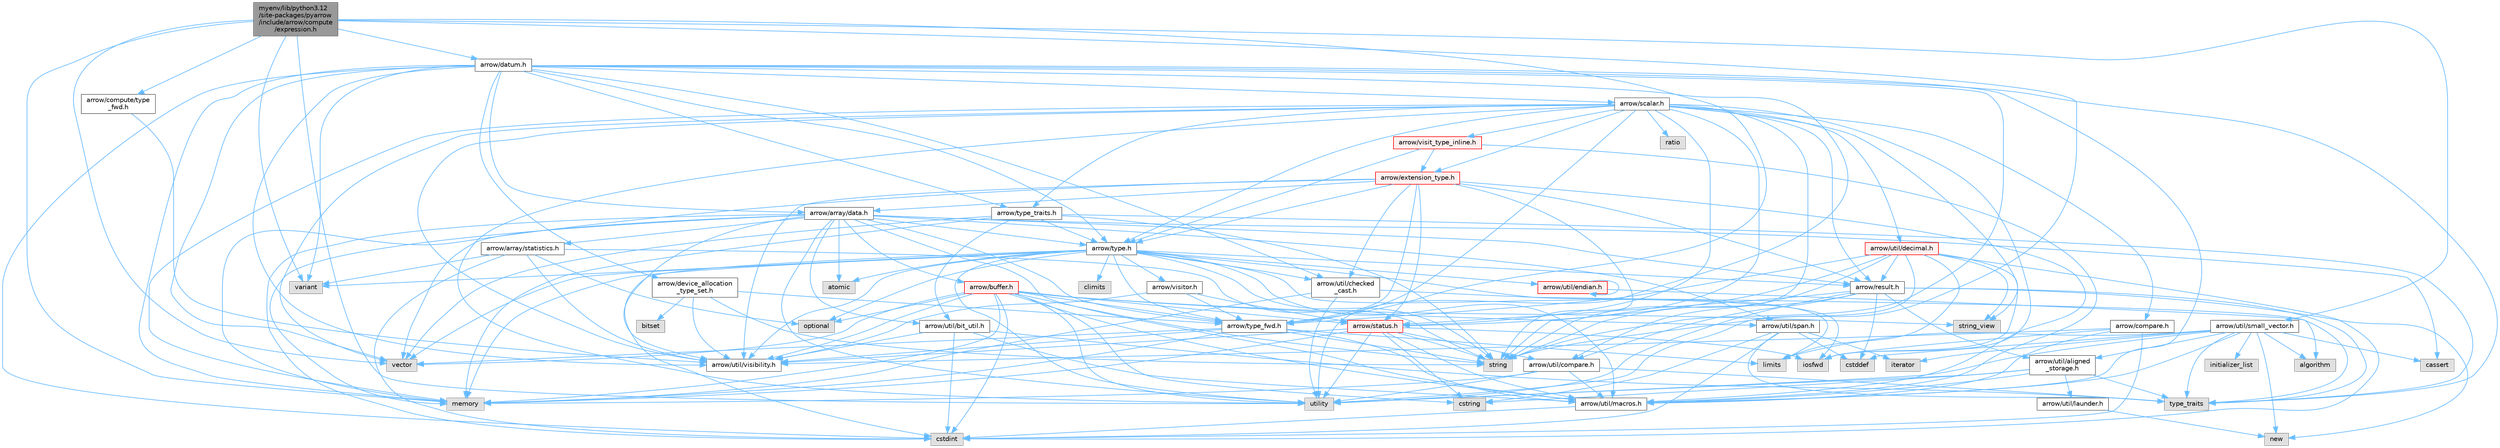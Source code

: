 digraph "myenv/lib/python3.12/site-packages/pyarrow/include/arrow/compute/expression.h"
{
 // LATEX_PDF_SIZE
  bgcolor="transparent";
  edge [fontname=Helvetica,fontsize=10,labelfontname=Helvetica,labelfontsize=10];
  node [fontname=Helvetica,fontsize=10,shape=box,height=0.2,width=0.4];
  Node1 [id="Node000001",label="myenv/lib/python3.12\l/site-packages/pyarrow\l/include/arrow/compute\l/expression.h",height=0.2,width=0.4,color="gray40", fillcolor="grey60", style="filled", fontcolor="black",tooltip=" "];
  Node1 -> Node2 [id="edge1_Node000001_Node000002",color="steelblue1",style="solid",tooltip=" "];
  Node2 [id="Node000002",label="memory",height=0.2,width=0.4,color="grey60", fillcolor="#E0E0E0", style="filled",tooltip=" "];
  Node1 -> Node3 [id="edge2_Node000001_Node000003",color="steelblue1",style="solid",tooltip=" "];
  Node3 [id="Node000003",label="string",height=0.2,width=0.4,color="grey60", fillcolor="#E0E0E0", style="filled",tooltip=" "];
  Node1 -> Node4 [id="edge3_Node000001_Node000004",color="steelblue1",style="solid",tooltip=" "];
  Node4 [id="Node000004",label="utility",height=0.2,width=0.4,color="grey60", fillcolor="#E0E0E0", style="filled",tooltip=" "];
  Node1 -> Node5 [id="edge4_Node000001_Node000005",color="steelblue1",style="solid",tooltip=" "];
  Node5 [id="Node000005",label="variant",height=0.2,width=0.4,color="grey60", fillcolor="#E0E0E0", style="filled",tooltip=" "];
  Node1 -> Node6 [id="edge5_Node000001_Node000006",color="steelblue1",style="solid",tooltip=" "];
  Node6 [id="Node000006",label="vector",height=0.2,width=0.4,color="grey60", fillcolor="#E0E0E0", style="filled",tooltip=" "];
  Node1 -> Node7 [id="edge6_Node000001_Node000007",color="steelblue1",style="solid",tooltip=" "];
  Node7 [id="Node000007",label="arrow/compute/type\l_fwd.h",height=0.2,width=0.4,color="grey40", fillcolor="white", style="filled",URL="$arrow_2compute_2type__fwd_8h.html",tooltip=" "];
  Node7 -> Node8 [id="edge7_Node000007_Node000008",color="steelblue1",style="solid",tooltip=" "];
  Node8 [id="Node000008",label="arrow/util/visibility.h",height=0.2,width=0.4,color="grey40", fillcolor="white", style="filled",URL="$include_2arrow_2util_2visibility_8h.html",tooltip=" "];
  Node1 -> Node9 [id="edge8_Node000001_Node000009",color="steelblue1",style="solid",tooltip=" "];
  Node9 [id="Node000009",label="arrow/datum.h",height=0.2,width=0.4,color="grey40", fillcolor="white", style="filled",URL="$datum_8h.html",tooltip=" "];
  Node9 -> Node10 [id="edge9_Node000009_Node000010",color="steelblue1",style="solid",tooltip=" "];
  Node10 [id="Node000010",label="cstdint",height=0.2,width=0.4,color="grey60", fillcolor="#E0E0E0", style="filled",tooltip=" "];
  Node9 -> Node2 [id="edge10_Node000009_Node000002",color="steelblue1",style="solid",tooltip=" "];
  Node9 -> Node3 [id="edge11_Node000009_Node000003",color="steelblue1",style="solid",tooltip=" "];
  Node9 -> Node11 [id="edge12_Node000009_Node000011",color="steelblue1",style="solid",tooltip=" "];
  Node11 [id="Node000011",label="type_traits",height=0.2,width=0.4,color="grey60", fillcolor="#E0E0E0", style="filled",tooltip=" "];
  Node9 -> Node4 [id="edge13_Node000009_Node000004",color="steelblue1",style="solid",tooltip=" "];
  Node9 -> Node5 [id="edge14_Node000009_Node000005",color="steelblue1",style="solid",tooltip=" "];
  Node9 -> Node6 [id="edge15_Node000009_Node000006",color="steelblue1",style="solid",tooltip=" "];
  Node9 -> Node12 [id="edge16_Node000009_Node000012",color="steelblue1",style="solid",tooltip=" "];
  Node12 [id="Node000012",label="arrow/array/data.h",height=0.2,width=0.4,color="grey40", fillcolor="white", style="filled",URL="$data_8h.html",tooltip=" "];
  Node12 -> Node13 [id="edge17_Node000012_Node000013",color="steelblue1",style="solid",tooltip=" "];
  Node13 [id="Node000013",label="atomic",height=0.2,width=0.4,color="grey60", fillcolor="#E0E0E0", style="filled",tooltip=" "];
  Node12 -> Node14 [id="edge18_Node000012_Node000014",color="steelblue1",style="solid",tooltip=" "];
  Node14 [id="Node000014",label="cassert",height=0.2,width=0.4,color="grey60", fillcolor="#E0E0E0", style="filled",tooltip=" "];
  Node12 -> Node10 [id="edge19_Node000012_Node000010",color="steelblue1",style="solid",tooltip=" "];
  Node12 -> Node2 [id="edge20_Node000012_Node000002",color="steelblue1",style="solid",tooltip=" "];
  Node12 -> Node4 [id="edge21_Node000012_Node000004",color="steelblue1",style="solid",tooltip=" "];
  Node12 -> Node6 [id="edge22_Node000012_Node000006",color="steelblue1",style="solid",tooltip=" "];
  Node12 -> Node15 [id="edge23_Node000012_Node000015",color="steelblue1",style="solid",tooltip=" "];
  Node15 [id="Node000015",label="arrow/array/statistics.h",height=0.2,width=0.4,color="grey40", fillcolor="white", style="filled",URL="$arrow_2array_2statistics_8h.html",tooltip=" "];
  Node15 -> Node10 [id="edge24_Node000015_Node000010",color="steelblue1",style="solid",tooltip=" "];
  Node15 -> Node16 [id="edge25_Node000015_Node000016",color="steelblue1",style="solid",tooltip=" "];
  Node16 [id="Node000016",label="optional",height=0.2,width=0.4,color="grey60", fillcolor="#E0E0E0", style="filled",tooltip=" "];
  Node15 -> Node3 [id="edge26_Node000015_Node000003",color="steelblue1",style="solid",tooltip=" "];
  Node15 -> Node5 [id="edge27_Node000015_Node000005",color="steelblue1",style="solid",tooltip=" "];
  Node15 -> Node8 [id="edge28_Node000015_Node000008",color="steelblue1",style="solid",tooltip=" "];
  Node12 -> Node17 [id="edge29_Node000012_Node000017",color="steelblue1",style="solid",tooltip=" "];
  Node17 [id="Node000017",label="arrow/buffer.h",height=0.2,width=0.4,color="red", fillcolor="#FFF0F0", style="filled",URL="$buffer_8h.html",tooltip=" "];
  Node17 -> Node10 [id="edge30_Node000017_Node000010",color="steelblue1",style="solid",tooltip=" "];
  Node17 -> Node18 [id="edge31_Node000017_Node000018",color="steelblue1",style="solid",tooltip=" "];
  Node18 [id="Node000018",label="cstring",height=0.2,width=0.4,color="grey60", fillcolor="#E0E0E0", style="filled",tooltip=" "];
  Node17 -> Node2 [id="edge32_Node000017_Node000002",color="steelblue1",style="solid",tooltip=" "];
  Node17 -> Node16 [id="edge33_Node000017_Node000016",color="steelblue1",style="solid",tooltip=" "];
  Node17 -> Node3 [id="edge34_Node000017_Node000003",color="steelblue1",style="solid",tooltip=" "];
  Node17 -> Node19 [id="edge35_Node000017_Node000019",color="steelblue1",style="solid",tooltip=" "];
  Node19 [id="Node000019",label="string_view",height=0.2,width=0.4,color="grey60", fillcolor="#E0E0E0", style="filled",tooltip=" "];
  Node17 -> Node4 [id="edge36_Node000017_Node000004",color="steelblue1",style="solid",tooltip=" "];
  Node17 -> Node6 [id="edge37_Node000017_Node000006",color="steelblue1",style="solid",tooltip=" "];
  Node17 -> Node29 [id="edge38_Node000017_Node000029",color="steelblue1",style="solid",tooltip=" "];
  Node29 [id="Node000029",label="arrow/status.h",height=0.2,width=0.4,color="red", fillcolor="#FFF0F0", style="filled",URL="$status_8h.html",tooltip=" "];
  Node29 -> Node18 [id="edge39_Node000029_Node000018",color="steelblue1",style="solid",tooltip=" "];
  Node29 -> Node30 [id="edge40_Node000029_Node000030",color="steelblue1",style="solid",tooltip=" "];
  Node30 [id="Node000030",label="iosfwd",height=0.2,width=0.4,color="grey60", fillcolor="#E0E0E0", style="filled",tooltip=" "];
  Node29 -> Node2 [id="edge41_Node000029_Node000002",color="steelblue1",style="solid",tooltip=" "];
  Node29 -> Node3 [id="edge42_Node000029_Node000003",color="steelblue1",style="solid",tooltip=" "];
  Node29 -> Node4 [id="edge43_Node000029_Node000004",color="steelblue1",style="solid",tooltip=" "];
  Node29 -> Node31 [id="edge44_Node000029_Node000031",color="steelblue1",style="solid",tooltip=" "];
  Node31 [id="Node000031",label="arrow/util/compare.h",height=0.2,width=0.4,color="grey40", fillcolor="white", style="filled",URL="$util_2compare_8h.html",tooltip=" "];
  Node31 -> Node2 [id="edge45_Node000031_Node000002",color="steelblue1",style="solid",tooltip=" "];
  Node31 -> Node11 [id="edge46_Node000031_Node000011",color="steelblue1",style="solid",tooltip=" "];
  Node31 -> Node4 [id="edge47_Node000031_Node000004",color="steelblue1",style="solid",tooltip=" "];
  Node31 -> Node25 [id="edge48_Node000031_Node000025",color="steelblue1",style="solid",tooltip=" "];
  Node25 [id="Node000025",label="arrow/util/macros.h",height=0.2,width=0.4,color="grey40", fillcolor="white", style="filled",URL="$macros_8h.html",tooltip=" "];
  Node25 -> Node10 [id="edge49_Node000025_Node000010",color="steelblue1",style="solid",tooltip=" "];
  Node29 -> Node25 [id="edge50_Node000029_Node000025",color="steelblue1",style="solid",tooltip=" "];
  Node29 -> Node8 [id="edge51_Node000029_Node000008",color="steelblue1",style="solid",tooltip=" "];
  Node17 -> Node23 [id="edge52_Node000017_Node000023",color="steelblue1",style="solid",tooltip=" "];
  Node23 [id="Node000023",label="arrow/type_fwd.h",height=0.2,width=0.4,color="grey40", fillcolor="white", style="filled",URL="$arrow_2type__fwd_8h.html",tooltip=" "];
  Node23 -> Node24 [id="edge53_Node000023_Node000024",color="steelblue1",style="solid",tooltip=" "];
  Node24 [id="Node000024",label="limits",height=0.2,width=0.4,color="grey60", fillcolor="#E0E0E0", style="filled",tooltip=" "];
  Node23 -> Node2 [id="edge54_Node000023_Node000002",color="steelblue1",style="solid",tooltip=" "];
  Node23 -> Node3 [id="edge55_Node000023_Node000003",color="steelblue1",style="solid",tooltip=" "];
  Node23 -> Node6 [id="edge56_Node000023_Node000006",color="steelblue1",style="solid",tooltip=" "];
  Node23 -> Node25 [id="edge57_Node000023_Node000025",color="steelblue1",style="solid",tooltip=" "];
  Node23 -> Node8 [id="edge58_Node000023_Node000008",color="steelblue1",style="solid",tooltip=" "];
  Node17 -> Node25 [id="edge59_Node000017_Node000025",color="steelblue1",style="solid",tooltip=" "];
  Node17 -> Node36 [id="edge60_Node000017_Node000036",color="steelblue1",style="solid",tooltip=" "];
  Node36 [id="Node000036",label="arrow/util/span.h",height=0.2,width=0.4,color="grey40", fillcolor="white", style="filled",URL="$span_8h.html",tooltip=" "];
  Node36 -> Node27 [id="edge61_Node000036_Node000027",color="steelblue1",style="solid",tooltip=" "];
  Node27 [id="Node000027",label="cstddef",height=0.2,width=0.4,color="grey60", fillcolor="#E0E0E0", style="filled",tooltip=" "];
  Node36 -> Node10 [id="edge62_Node000036_Node000010",color="steelblue1",style="solid",tooltip=" "];
  Node36 -> Node18 [id="edge63_Node000036_Node000018",color="steelblue1",style="solid",tooltip=" "];
  Node36 -> Node37 [id="edge64_Node000036_Node000037",color="steelblue1",style="solid",tooltip=" "];
  Node37 [id="Node000037",label="iterator",height=0.2,width=0.4,color="grey60", fillcolor="#E0E0E0", style="filled",tooltip=" "];
  Node36 -> Node11 [id="edge65_Node000036_Node000011",color="steelblue1",style="solid",tooltip=" "];
  Node17 -> Node8 [id="edge66_Node000017_Node000008",color="steelblue1",style="solid",tooltip=" "];
  Node12 -> Node26 [id="edge67_Node000012_Node000026",color="steelblue1",style="solid",tooltip=" "];
  Node26 [id="Node000026",label="arrow/result.h",height=0.2,width=0.4,color="grey40", fillcolor="white", style="filled",URL="$result_8h.html",tooltip=" "];
  Node26 -> Node27 [id="edge68_Node000026_Node000027",color="steelblue1",style="solid",tooltip=" "];
  Node26 -> Node28 [id="edge69_Node000026_Node000028",color="steelblue1",style="solid",tooltip=" "];
  Node28 [id="Node000028",label="new",height=0.2,width=0.4,color="grey60", fillcolor="#E0E0E0", style="filled",tooltip=" "];
  Node26 -> Node3 [id="edge70_Node000026_Node000003",color="steelblue1",style="solid",tooltip=" "];
  Node26 -> Node11 [id="edge71_Node000026_Node000011",color="steelblue1",style="solid",tooltip=" "];
  Node26 -> Node4 [id="edge72_Node000026_Node000004",color="steelblue1",style="solid",tooltip=" "];
  Node26 -> Node29 [id="edge73_Node000026_Node000029",color="steelblue1",style="solid",tooltip=" "];
  Node26 -> Node34 [id="edge74_Node000026_Node000034",color="steelblue1",style="solid",tooltip=" "];
  Node34 [id="Node000034",label="arrow/util/aligned\l_storage.h",height=0.2,width=0.4,color="grey40", fillcolor="white", style="filled",URL="$aligned__storage_8h.html",tooltip=" "];
  Node34 -> Node18 [id="edge75_Node000034_Node000018",color="steelblue1",style="solid",tooltip=" "];
  Node34 -> Node11 [id="edge76_Node000034_Node000011",color="steelblue1",style="solid",tooltip=" "];
  Node34 -> Node4 [id="edge77_Node000034_Node000004",color="steelblue1",style="solid",tooltip=" "];
  Node34 -> Node35 [id="edge78_Node000034_Node000035",color="steelblue1",style="solid",tooltip=" "];
  Node35 [id="Node000035",label="arrow/util/launder.h",height=0.2,width=0.4,color="grey40", fillcolor="white", style="filled",URL="$launder_8h.html",tooltip=" "];
  Node35 -> Node28 [id="edge79_Node000035_Node000028",color="steelblue1",style="solid",tooltip=" "];
  Node34 -> Node25 [id="edge80_Node000034_Node000025",color="steelblue1",style="solid",tooltip=" "];
  Node26 -> Node31 [id="edge81_Node000026_Node000031",color="steelblue1",style="solid",tooltip=" "];
  Node12 -> Node38 [id="edge82_Node000012_Node000038",color="steelblue1",style="solid",tooltip=" "];
  Node38 [id="Node000038",label="arrow/type.h",height=0.2,width=0.4,color="grey40", fillcolor="white", style="filled",URL="$type_8h.html",tooltip=" "];
  Node38 -> Node13 [id="edge83_Node000038_Node000013",color="steelblue1",style="solid",tooltip=" "];
  Node38 -> Node39 [id="edge84_Node000038_Node000039",color="steelblue1",style="solid",tooltip=" "];
  Node39 [id="Node000039",label="climits",height=0.2,width=0.4,color="grey60", fillcolor="#E0E0E0", style="filled",tooltip=" "];
  Node38 -> Node10 [id="edge85_Node000038_Node000010",color="steelblue1",style="solid",tooltip=" "];
  Node38 -> Node30 [id="edge86_Node000038_Node000030",color="steelblue1",style="solid",tooltip=" "];
  Node38 -> Node24 [id="edge87_Node000038_Node000024",color="steelblue1",style="solid",tooltip=" "];
  Node38 -> Node2 [id="edge88_Node000038_Node000002",color="steelblue1",style="solid",tooltip=" "];
  Node38 -> Node16 [id="edge89_Node000038_Node000016",color="steelblue1",style="solid",tooltip=" "];
  Node38 -> Node3 [id="edge90_Node000038_Node000003",color="steelblue1",style="solid",tooltip=" "];
  Node38 -> Node4 [id="edge91_Node000038_Node000004",color="steelblue1",style="solid",tooltip=" "];
  Node38 -> Node5 [id="edge92_Node000038_Node000005",color="steelblue1",style="solid",tooltip=" "];
  Node38 -> Node6 [id="edge93_Node000038_Node000006",color="steelblue1",style="solid",tooltip=" "];
  Node38 -> Node26 [id="edge94_Node000038_Node000026",color="steelblue1",style="solid",tooltip=" "];
  Node38 -> Node23 [id="edge95_Node000038_Node000023",color="steelblue1",style="solid",tooltip=" "];
  Node38 -> Node40 [id="edge96_Node000038_Node000040",color="steelblue1",style="solid",tooltip=" "];
  Node40 [id="Node000040",label="arrow/util/checked\l_cast.h",height=0.2,width=0.4,color="grey40", fillcolor="white", style="filled",URL="$checked__cast_8h.html",tooltip=" "];
  Node40 -> Node2 [id="edge97_Node000040_Node000002",color="steelblue1",style="solid",tooltip=" "];
  Node40 -> Node11 [id="edge98_Node000040_Node000011",color="steelblue1",style="solid",tooltip=" "];
  Node40 -> Node4 [id="edge99_Node000040_Node000004",color="steelblue1",style="solid",tooltip=" "];
  Node38 -> Node41 [id="edge100_Node000038_Node000041",color="steelblue1",style="solid",tooltip=" "];
  Node41 [id="Node000041",label="arrow/util/endian.h",height=0.2,width=0.4,color="red", fillcolor="#FFF0F0", style="filled",URL="$endian_8h.html",tooltip=" "];
  Node41 -> Node41 [id="edge101_Node000041_Node000041",color="steelblue1",style="solid",tooltip=" "];
  Node41 -> Node42 [id="edge102_Node000041_Node000042",color="steelblue1",style="solid",tooltip=" "];
  Node42 [id="Node000042",label="algorithm",height=0.2,width=0.4,color="grey60", fillcolor="#E0E0E0", style="filled",tooltip=" "];
  Node38 -> Node25 [id="edge103_Node000038_Node000025",color="steelblue1",style="solid",tooltip=" "];
  Node38 -> Node8 [id="edge104_Node000038_Node000008",color="steelblue1",style="solid",tooltip=" "];
  Node38 -> Node46 [id="edge105_Node000038_Node000046",color="steelblue1",style="solid",tooltip=" "];
  Node46 [id="Node000046",label="arrow/visitor.h",height=0.2,width=0.4,color="grey40", fillcolor="white", style="filled",URL="$visitor_8h.html",tooltip=" "];
  Node46 -> Node29 [id="edge106_Node000046_Node000029",color="steelblue1",style="solid",tooltip=" "];
  Node46 -> Node23 [id="edge107_Node000046_Node000023",color="steelblue1",style="solid",tooltip=" "];
  Node46 -> Node8 [id="edge108_Node000046_Node000008",color="steelblue1",style="solid",tooltip=" "];
  Node12 -> Node23 [id="edge109_Node000012_Node000023",color="steelblue1",style="solid",tooltip=" "];
  Node12 -> Node47 [id="edge110_Node000012_Node000047",color="steelblue1",style="solid",tooltip=" "];
  Node47 [id="Node000047",label="arrow/util/bit_util.h",height=0.2,width=0.4,color="grey40", fillcolor="white", style="filled",URL="$bit__util_8h.html",tooltip=" "];
  Node47 -> Node10 [id="edge111_Node000047_Node000010",color="steelblue1",style="solid",tooltip=" "];
  Node47 -> Node11 [id="edge112_Node000047_Node000011",color="steelblue1",style="solid",tooltip=" "];
  Node47 -> Node25 [id="edge113_Node000047_Node000025",color="steelblue1",style="solid",tooltip=" "];
  Node47 -> Node8 [id="edge114_Node000047_Node000008",color="steelblue1",style="solid",tooltip=" "];
  Node12 -> Node25 [id="edge115_Node000012_Node000025",color="steelblue1",style="solid",tooltip=" "];
  Node12 -> Node36 [id="edge116_Node000012_Node000036",color="steelblue1",style="solid",tooltip=" "];
  Node12 -> Node8 [id="edge117_Node000012_Node000008",color="steelblue1",style="solid",tooltip=" "];
  Node9 -> Node48 [id="edge118_Node000009_Node000048",color="steelblue1",style="solid",tooltip=" "];
  Node48 [id="Node000048",label="arrow/device_allocation\l_type_set.h",height=0.2,width=0.4,color="grey40", fillcolor="white", style="filled",URL="$device__allocation__type__set_8h.html",tooltip=" "];
  Node48 -> Node49 [id="edge119_Node000048_Node000049",color="steelblue1",style="solid",tooltip=" "];
  Node49 [id="Node000049",label="bitset",height=0.2,width=0.4,color="grey60", fillcolor="#E0E0E0", style="filled",tooltip=" "];
  Node48 -> Node3 [id="edge120_Node000048_Node000003",color="steelblue1",style="solid",tooltip=" "];
  Node48 -> Node23 [id="edge121_Node000048_Node000023",color="steelblue1",style="solid",tooltip=" "];
  Node48 -> Node8 [id="edge122_Node000048_Node000008",color="steelblue1",style="solid",tooltip=" "];
  Node9 -> Node50 [id="edge123_Node000009_Node000050",color="steelblue1",style="solid",tooltip=" "];
  Node50 [id="Node000050",label="arrow/scalar.h",height=0.2,width=0.4,color="grey40", fillcolor="white", style="filled",URL="$scalar_8h.html",tooltip=" "];
  Node50 -> Node30 [id="edge124_Node000050_Node000030",color="steelblue1",style="solid",tooltip=" "];
  Node50 -> Node2 [id="edge125_Node000050_Node000002",color="steelblue1",style="solid",tooltip=" "];
  Node50 -> Node51 [id="edge126_Node000050_Node000051",color="steelblue1",style="solid",tooltip=" "];
  Node51 [id="Node000051",label="ratio",height=0.2,width=0.4,color="grey60", fillcolor="#E0E0E0", style="filled",tooltip=" "];
  Node50 -> Node3 [id="edge127_Node000050_Node000003",color="steelblue1",style="solid",tooltip=" "];
  Node50 -> Node19 [id="edge128_Node000050_Node000019",color="steelblue1",style="solid",tooltip=" "];
  Node50 -> Node4 [id="edge129_Node000050_Node000004",color="steelblue1",style="solid",tooltip=" "];
  Node50 -> Node6 [id="edge130_Node000050_Node000006",color="steelblue1",style="solid",tooltip=" "];
  Node50 -> Node52 [id="edge131_Node000050_Node000052",color="steelblue1",style="solid",tooltip=" "];
  Node52 [id="Node000052",label="arrow/compare.h",height=0.2,width=0.4,color="grey40", fillcolor="white", style="filled",URL="$compare_8h.html",tooltip=" "];
  Node52 -> Node10 [id="edge132_Node000052_Node000010",color="steelblue1",style="solid",tooltip=" "];
  Node52 -> Node30 [id="edge133_Node000052_Node000030",color="steelblue1",style="solid",tooltip=" "];
  Node52 -> Node25 [id="edge134_Node000052_Node000025",color="steelblue1",style="solid",tooltip=" "];
  Node52 -> Node8 [id="edge135_Node000052_Node000008",color="steelblue1",style="solid",tooltip=" "];
  Node50 -> Node53 [id="edge136_Node000050_Node000053",color="steelblue1",style="solid",tooltip=" "];
  Node53 [id="Node000053",label="arrow/extension_type.h",height=0.2,width=0.4,color="red", fillcolor="#FFF0F0", style="filled",URL="$include_2arrow_2extension__type_8h.html",tooltip=" "];
  Node53 -> Node2 [id="edge137_Node000053_Node000002",color="steelblue1",style="solid",tooltip=" "];
  Node53 -> Node3 [id="edge138_Node000053_Node000003",color="steelblue1",style="solid",tooltip=" "];
  Node53 -> Node12 [id="edge139_Node000053_Node000012",color="steelblue1",style="solid",tooltip=" "];
  Node53 -> Node26 [id="edge140_Node000053_Node000026",color="steelblue1",style="solid",tooltip=" "];
  Node53 -> Node29 [id="edge141_Node000053_Node000029",color="steelblue1",style="solid",tooltip=" "];
  Node53 -> Node38 [id="edge142_Node000053_Node000038",color="steelblue1",style="solid",tooltip=" "];
  Node53 -> Node23 [id="edge143_Node000053_Node000023",color="steelblue1",style="solid",tooltip=" "];
  Node53 -> Node40 [id="edge144_Node000053_Node000040",color="steelblue1",style="solid",tooltip=" "];
  Node53 -> Node25 [id="edge145_Node000053_Node000025",color="steelblue1",style="solid",tooltip=" "];
  Node53 -> Node8 [id="edge146_Node000053_Node000008",color="steelblue1",style="solid",tooltip=" "];
  Node50 -> Node26 [id="edge147_Node000050_Node000026",color="steelblue1",style="solid",tooltip=" "];
  Node50 -> Node29 [id="edge148_Node000050_Node000029",color="steelblue1",style="solid",tooltip=" "];
  Node50 -> Node38 [id="edge149_Node000050_Node000038",color="steelblue1",style="solid",tooltip=" "];
  Node50 -> Node23 [id="edge150_Node000050_Node000023",color="steelblue1",style="solid",tooltip=" "];
  Node50 -> Node55 [id="edge151_Node000050_Node000055",color="steelblue1",style="solid",tooltip=" "];
  Node55 [id="Node000055",label="arrow/type_traits.h",height=0.2,width=0.4,color="grey40", fillcolor="white", style="filled",URL="$include_2arrow_2type__traits_8h.html",tooltip=" "];
  Node55 -> Node2 [id="edge152_Node000055_Node000002",color="steelblue1",style="solid",tooltip=" "];
  Node55 -> Node3 [id="edge153_Node000055_Node000003",color="steelblue1",style="solid",tooltip=" "];
  Node55 -> Node11 [id="edge154_Node000055_Node000011",color="steelblue1",style="solid",tooltip=" "];
  Node55 -> Node6 [id="edge155_Node000055_Node000006",color="steelblue1",style="solid",tooltip=" "];
  Node55 -> Node38 [id="edge156_Node000055_Node000038",color="steelblue1",style="solid",tooltip=" "];
  Node55 -> Node47 [id="edge157_Node000055_Node000047",color="steelblue1",style="solid",tooltip=" "];
  Node50 -> Node31 [id="edge158_Node000050_Node000031",color="steelblue1",style="solid",tooltip=" "];
  Node50 -> Node56 [id="edge159_Node000050_Node000056",color="steelblue1",style="solid",tooltip=" "];
  Node56 [id="Node000056",label="arrow/util/decimal.h",height=0.2,width=0.4,color="red", fillcolor="#FFF0F0", style="filled",URL="$include_2arrow_2util_2decimal_8h.html",tooltip=" "];
  Node56 -> Node10 [id="edge160_Node000056_Node000010",color="steelblue1",style="solid",tooltip=" "];
  Node56 -> Node30 [id="edge161_Node000056_Node000030",color="steelblue1",style="solid",tooltip=" "];
  Node56 -> Node24 [id="edge162_Node000056_Node000024",color="steelblue1",style="solid",tooltip=" "];
  Node56 -> Node3 [id="edge163_Node000056_Node000003",color="steelblue1",style="solid",tooltip=" "];
  Node56 -> Node19 [id="edge164_Node000056_Node000019",color="steelblue1",style="solid",tooltip=" "];
  Node56 -> Node4 [id="edge165_Node000056_Node000004",color="steelblue1",style="solid",tooltip=" "];
  Node56 -> Node26 [id="edge166_Node000056_Node000026",color="steelblue1",style="solid",tooltip=" "];
  Node56 -> Node29 [id="edge167_Node000056_Node000029",color="steelblue1",style="solid",tooltip=" "];
  Node56 -> Node23 [id="edge168_Node000056_Node000023",color="steelblue1",style="solid",tooltip=" "];
  Node50 -> Node8 [id="edge169_Node000050_Node000008",color="steelblue1",style="solid",tooltip=" "];
  Node50 -> Node58 [id="edge170_Node000050_Node000058",color="steelblue1",style="solid",tooltip=" "];
  Node58 [id="Node000058",label="arrow/visit_type_inline.h",height=0.2,width=0.4,color="red", fillcolor="#FFF0F0", style="filled",URL="$visit__type__inline_8h.html",tooltip=" "];
  Node58 -> Node53 [id="edge171_Node000058_Node000053",color="steelblue1",style="solid",tooltip=" "];
  Node58 -> Node38 [id="edge172_Node000058_Node000038",color="steelblue1",style="solid",tooltip=" "];
  Node58 -> Node25 [id="edge173_Node000058_Node000025",color="steelblue1",style="solid",tooltip=" "];
  Node9 -> Node38 [id="edge174_Node000009_Node000038",color="steelblue1",style="solid",tooltip=" "];
  Node9 -> Node55 [id="edge175_Node000009_Node000055",color="steelblue1",style="solid",tooltip=" "];
  Node9 -> Node40 [id="edge176_Node000009_Node000040",color="steelblue1",style="solid",tooltip=" "];
  Node9 -> Node25 [id="edge177_Node000009_Node000025",color="steelblue1",style="solid",tooltip=" "];
  Node9 -> Node8 [id="edge178_Node000009_Node000008",color="steelblue1",style="solid",tooltip=" "];
  Node1 -> Node23 [id="edge179_Node000001_Node000023",color="steelblue1",style="solid",tooltip=" "];
  Node1 -> Node60 [id="edge180_Node000001_Node000060",color="steelblue1",style="solid",tooltip=" "];
  Node60 [id="Node000060",label="arrow/util/small_vector.h",height=0.2,width=0.4,color="grey40", fillcolor="white", style="filled",URL="$small__vector_8h.html",tooltip=" "];
  Node60 -> Node42 [id="edge181_Node000060_Node000042",color="steelblue1",style="solid",tooltip=" "];
  Node60 -> Node14 [id="edge182_Node000060_Node000014",color="steelblue1",style="solid",tooltip=" "];
  Node60 -> Node27 [id="edge183_Node000060_Node000027",color="steelblue1",style="solid",tooltip=" "];
  Node60 -> Node61 [id="edge184_Node000060_Node000061",color="steelblue1",style="solid",tooltip=" "];
  Node61 [id="Node000061",label="initializer_list",height=0.2,width=0.4,color="grey60", fillcolor="#E0E0E0", style="filled",tooltip=" "];
  Node60 -> Node37 [id="edge185_Node000060_Node000037",color="steelblue1",style="solid",tooltip=" "];
  Node60 -> Node24 [id="edge186_Node000060_Node000024",color="steelblue1",style="solid",tooltip=" "];
  Node60 -> Node28 [id="edge187_Node000060_Node000028",color="steelblue1",style="solid",tooltip=" "];
  Node60 -> Node11 [id="edge188_Node000060_Node000011",color="steelblue1",style="solid",tooltip=" "];
  Node60 -> Node4 [id="edge189_Node000060_Node000004",color="steelblue1",style="solid",tooltip=" "];
  Node60 -> Node34 [id="edge190_Node000060_Node000034",color="steelblue1",style="solid",tooltip=" "];
  Node60 -> Node25 [id="edge191_Node000060_Node000025",color="steelblue1",style="solid",tooltip=" "];
}
